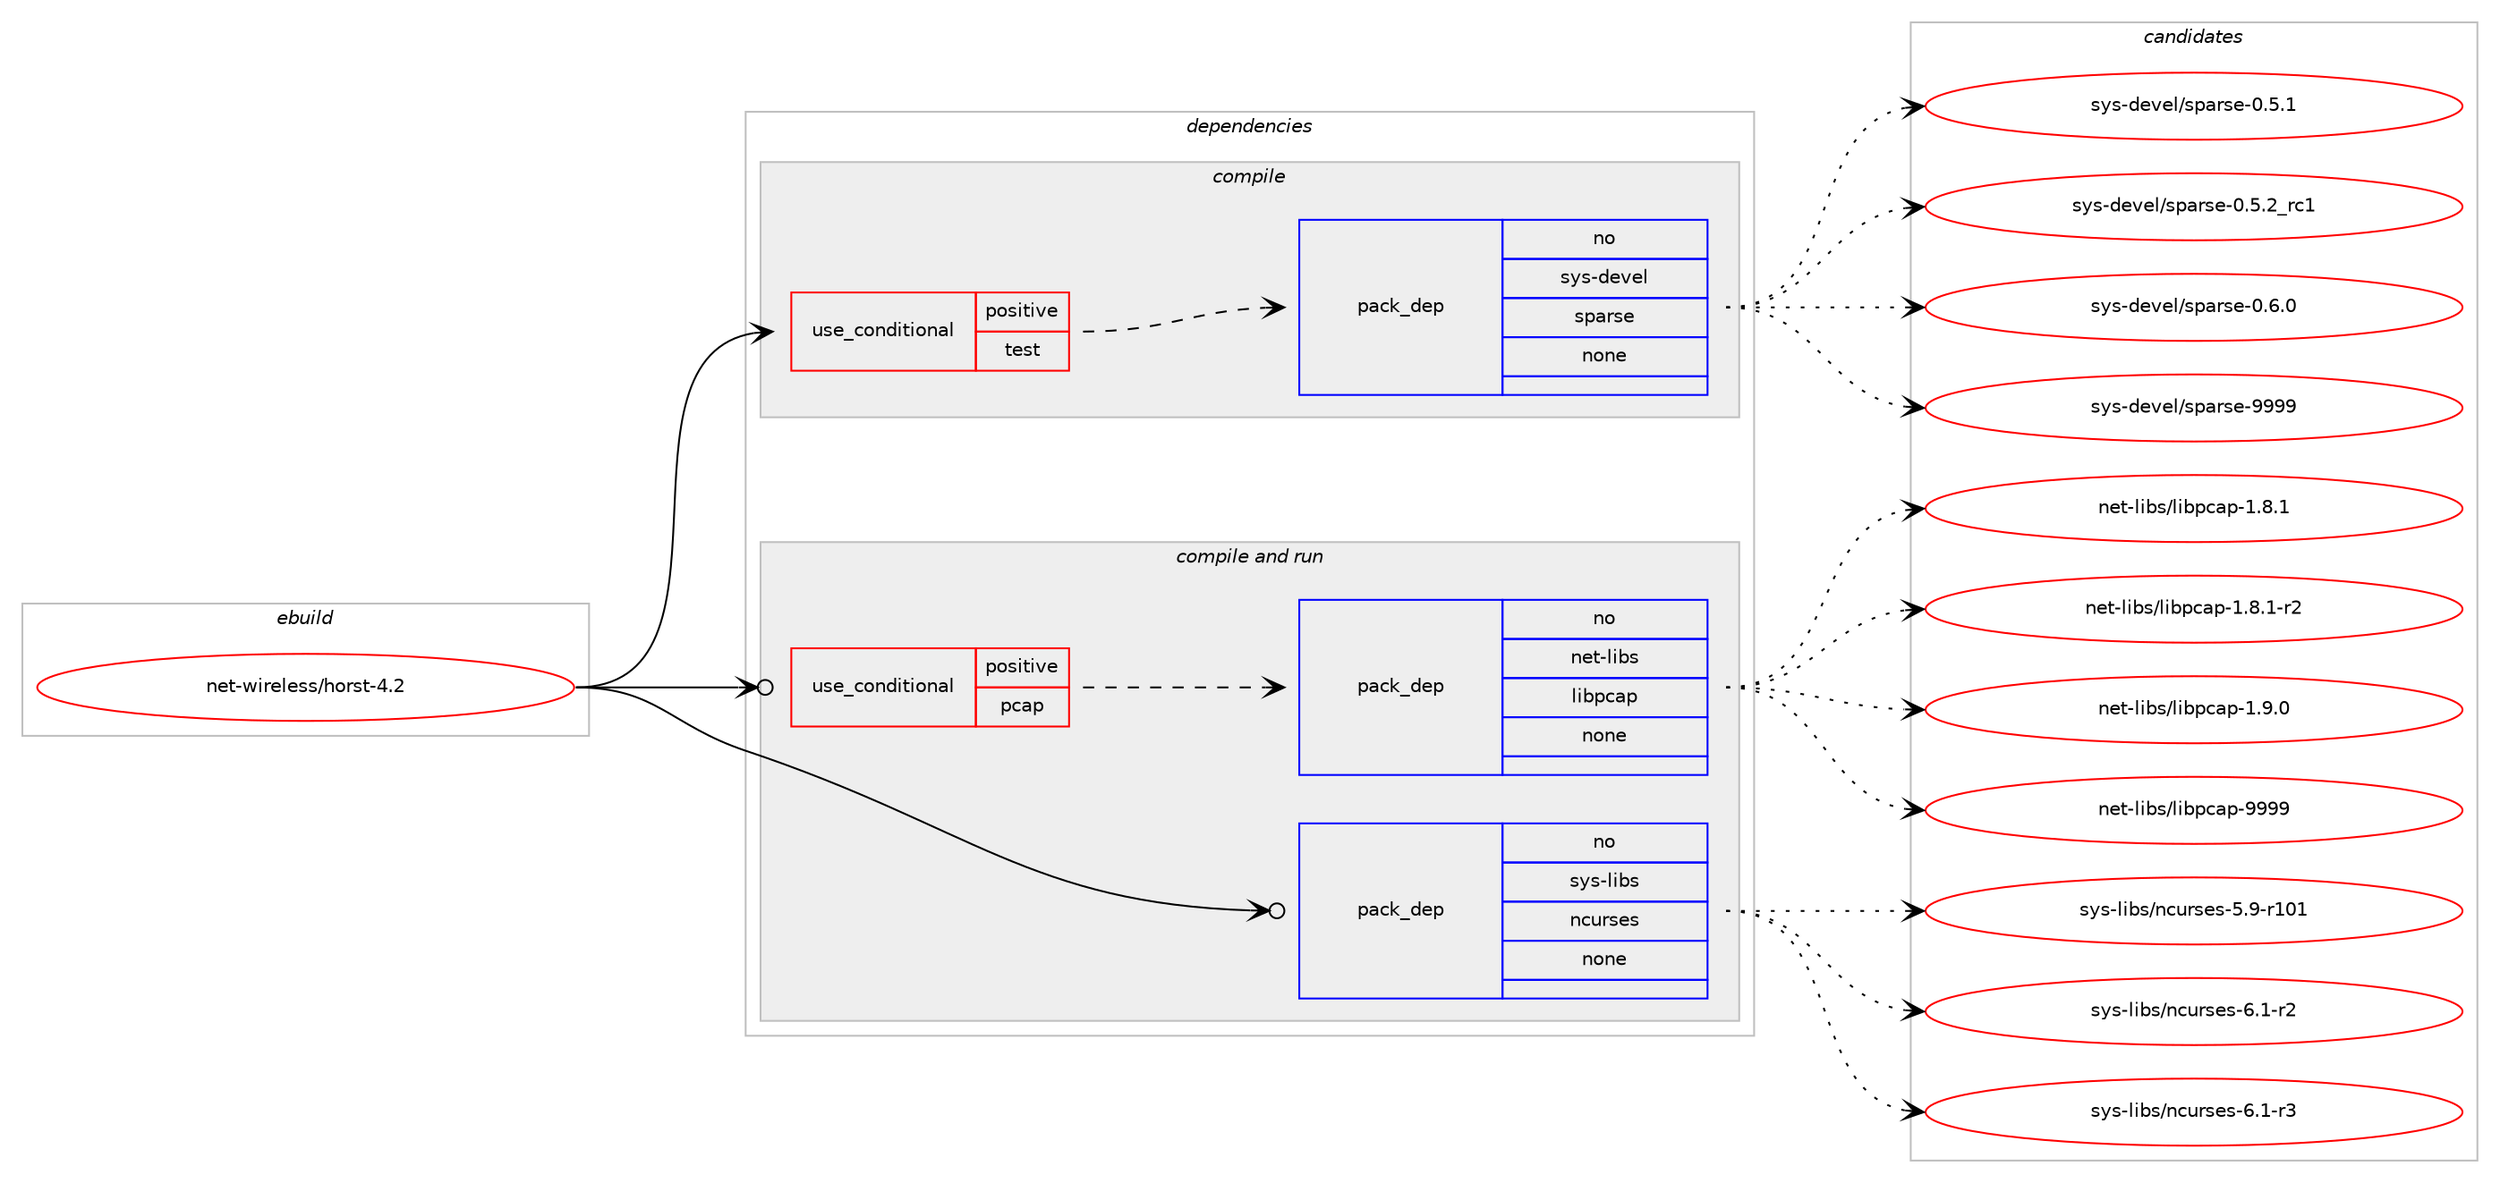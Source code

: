 digraph prolog {

# *************
# Graph options
# *************

newrank=true;
concentrate=true;
compound=true;
graph [rankdir=LR,fontname=Helvetica,fontsize=10,ranksep=1.5];#, ranksep=2.5, nodesep=0.2];
edge  [arrowhead=vee];
node  [fontname=Helvetica,fontsize=10];

# **********
# The ebuild
# **********

subgraph cluster_leftcol {
color=gray;
rank=same;
label=<<i>ebuild</i>>;
id [label="net-wireless/horst-4.2", color=red, width=4, href="../net-wireless/horst-4.2.svg"];
}

# ****************
# The dependencies
# ****************

subgraph cluster_midcol {
color=gray;
label=<<i>dependencies</i>>;
subgraph cluster_compile {
fillcolor="#eeeeee";
style=filled;
label=<<i>compile</i>>;
subgraph cond451352 {
dependency1680605 [label=<<TABLE BORDER="0" CELLBORDER="1" CELLSPACING="0" CELLPADDING="4"><TR><TD ROWSPAN="3" CELLPADDING="10">use_conditional</TD></TR><TR><TD>positive</TD></TR><TR><TD>test</TD></TR></TABLE>>, shape=none, color=red];
subgraph pack1201749 {
dependency1680606 [label=<<TABLE BORDER="0" CELLBORDER="1" CELLSPACING="0" CELLPADDING="4" WIDTH="220"><TR><TD ROWSPAN="6" CELLPADDING="30">pack_dep</TD></TR><TR><TD WIDTH="110">no</TD></TR><TR><TD>sys-devel</TD></TR><TR><TD>sparse</TD></TR><TR><TD>none</TD></TR><TR><TD></TD></TR></TABLE>>, shape=none, color=blue];
}
dependency1680605:e -> dependency1680606:w [weight=20,style="dashed",arrowhead="vee"];
}
id:e -> dependency1680605:w [weight=20,style="solid",arrowhead="vee"];
}
subgraph cluster_compileandrun {
fillcolor="#eeeeee";
style=filled;
label=<<i>compile and run</i>>;
subgraph cond451353 {
dependency1680607 [label=<<TABLE BORDER="0" CELLBORDER="1" CELLSPACING="0" CELLPADDING="4"><TR><TD ROWSPAN="3" CELLPADDING="10">use_conditional</TD></TR><TR><TD>positive</TD></TR><TR><TD>pcap</TD></TR></TABLE>>, shape=none, color=red];
subgraph pack1201750 {
dependency1680608 [label=<<TABLE BORDER="0" CELLBORDER="1" CELLSPACING="0" CELLPADDING="4" WIDTH="220"><TR><TD ROWSPAN="6" CELLPADDING="30">pack_dep</TD></TR><TR><TD WIDTH="110">no</TD></TR><TR><TD>net-libs</TD></TR><TR><TD>libpcap</TD></TR><TR><TD>none</TD></TR><TR><TD></TD></TR></TABLE>>, shape=none, color=blue];
}
dependency1680607:e -> dependency1680608:w [weight=20,style="dashed",arrowhead="vee"];
}
id:e -> dependency1680607:w [weight=20,style="solid",arrowhead="odotvee"];
subgraph pack1201751 {
dependency1680609 [label=<<TABLE BORDER="0" CELLBORDER="1" CELLSPACING="0" CELLPADDING="4" WIDTH="220"><TR><TD ROWSPAN="6" CELLPADDING="30">pack_dep</TD></TR><TR><TD WIDTH="110">no</TD></TR><TR><TD>sys-libs</TD></TR><TR><TD>ncurses</TD></TR><TR><TD>none</TD></TR><TR><TD></TD></TR></TABLE>>, shape=none, color=blue];
}
id:e -> dependency1680609:w [weight=20,style="solid",arrowhead="odotvee"];
}
subgraph cluster_run {
fillcolor="#eeeeee";
style=filled;
label=<<i>run</i>>;
}
}

# **************
# The candidates
# **************

subgraph cluster_choices {
rank=same;
color=gray;
label=<<i>candidates</i>>;

subgraph choice1201749 {
color=black;
nodesep=1;
choice115121115451001011181011084711511297114115101454846534649 [label="sys-devel/sparse-0.5.1", color=red, width=4,href="../sys-devel/sparse-0.5.1.svg"];
choice115121115451001011181011084711511297114115101454846534650951149949 [label="sys-devel/sparse-0.5.2_rc1", color=red, width=4,href="../sys-devel/sparse-0.5.2_rc1.svg"];
choice115121115451001011181011084711511297114115101454846544648 [label="sys-devel/sparse-0.6.0", color=red, width=4,href="../sys-devel/sparse-0.6.0.svg"];
choice1151211154510010111810110847115112971141151014557575757 [label="sys-devel/sparse-9999", color=red, width=4,href="../sys-devel/sparse-9999.svg"];
dependency1680606:e -> choice115121115451001011181011084711511297114115101454846534649:w [style=dotted,weight="100"];
dependency1680606:e -> choice115121115451001011181011084711511297114115101454846534650951149949:w [style=dotted,weight="100"];
dependency1680606:e -> choice115121115451001011181011084711511297114115101454846544648:w [style=dotted,weight="100"];
dependency1680606:e -> choice1151211154510010111810110847115112971141151014557575757:w [style=dotted,weight="100"];
}
subgraph choice1201750 {
color=black;
nodesep=1;
choice110101116451081059811547108105981129997112454946564649 [label="net-libs/libpcap-1.8.1", color=red, width=4,href="../net-libs/libpcap-1.8.1.svg"];
choice1101011164510810598115471081059811299971124549465646494511450 [label="net-libs/libpcap-1.8.1-r2", color=red, width=4,href="../net-libs/libpcap-1.8.1-r2.svg"];
choice110101116451081059811547108105981129997112454946574648 [label="net-libs/libpcap-1.9.0", color=red, width=4,href="../net-libs/libpcap-1.9.0.svg"];
choice1101011164510810598115471081059811299971124557575757 [label="net-libs/libpcap-9999", color=red, width=4,href="../net-libs/libpcap-9999.svg"];
dependency1680608:e -> choice110101116451081059811547108105981129997112454946564649:w [style=dotted,weight="100"];
dependency1680608:e -> choice1101011164510810598115471081059811299971124549465646494511450:w [style=dotted,weight="100"];
dependency1680608:e -> choice110101116451081059811547108105981129997112454946574648:w [style=dotted,weight="100"];
dependency1680608:e -> choice1101011164510810598115471081059811299971124557575757:w [style=dotted,weight="100"];
}
subgraph choice1201751 {
color=black;
nodesep=1;
choice115121115451081059811547110991171141151011154553465745114494849 [label="sys-libs/ncurses-5.9-r101", color=red, width=4,href="../sys-libs/ncurses-5.9-r101.svg"];
choice11512111545108105981154711099117114115101115455446494511450 [label="sys-libs/ncurses-6.1-r2", color=red, width=4,href="../sys-libs/ncurses-6.1-r2.svg"];
choice11512111545108105981154711099117114115101115455446494511451 [label="sys-libs/ncurses-6.1-r3", color=red, width=4,href="../sys-libs/ncurses-6.1-r3.svg"];
dependency1680609:e -> choice115121115451081059811547110991171141151011154553465745114494849:w [style=dotted,weight="100"];
dependency1680609:e -> choice11512111545108105981154711099117114115101115455446494511450:w [style=dotted,weight="100"];
dependency1680609:e -> choice11512111545108105981154711099117114115101115455446494511451:w [style=dotted,weight="100"];
}
}

}

